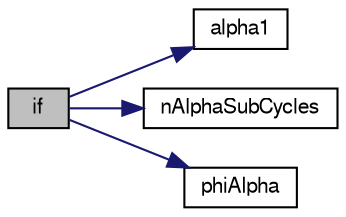 digraph "if"
{
  bgcolor="transparent";
  edge [fontname="FreeSans",fontsize="10",labelfontname="FreeSans",labelfontsize="10"];
  node [fontname="FreeSans",fontsize="10",shape=record];
  rankdir="LR";
  Node2 [label="if",height=0.2,width=0.4,color="black", fillcolor="grey75", style="filled", fontcolor="black"];
  Node2 -> Node3 [color="midnightblue",fontsize="10",style="solid",fontname="FreeSans"];
  Node3 [label="alpha1",height=0.2,width=0.4,color="black",URL="$a39119.html#aced3d8b3bb357ea9c4de0585cdc824ce"];
  Node2 -> Node4 [color="midnightblue",fontsize="10",style="solid",fontname="FreeSans"];
  Node4 [label="nAlphaSubCycles",height=0.2,width=0.4,color="black",URL="$a01220.html#a14801619ab9f5f371d0959e91c89ea3a"];
  Node2 -> Node5 [color="midnightblue",fontsize="10",style="solid",fontname="FreeSans"];
  Node5 [label="phiAlpha",height=0.2,width=0.4,color="black",URL="$a38573.html#a6d2f4200e82db4fd9884f47552b077be"];
}
